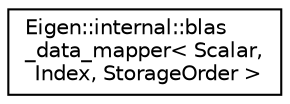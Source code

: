 digraph "Graphical Class Hierarchy"
{
  edge [fontname="Helvetica",fontsize="10",labelfontname="Helvetica",labelfontsize="10"];
  node [fontname="Helvetica",fontsize="10",shape=record];
  rankdir="LR";
  Node1 [label="Eigen::internal::blas\l_data_mapper\< Scalar,\l Index, StorageOrder \>",height=0.2,width=0.4,color="black", fillcolor="white", style="filled",URL="$class_eigen_1_1internal_1_1blas__data__mapper.html"];
}
